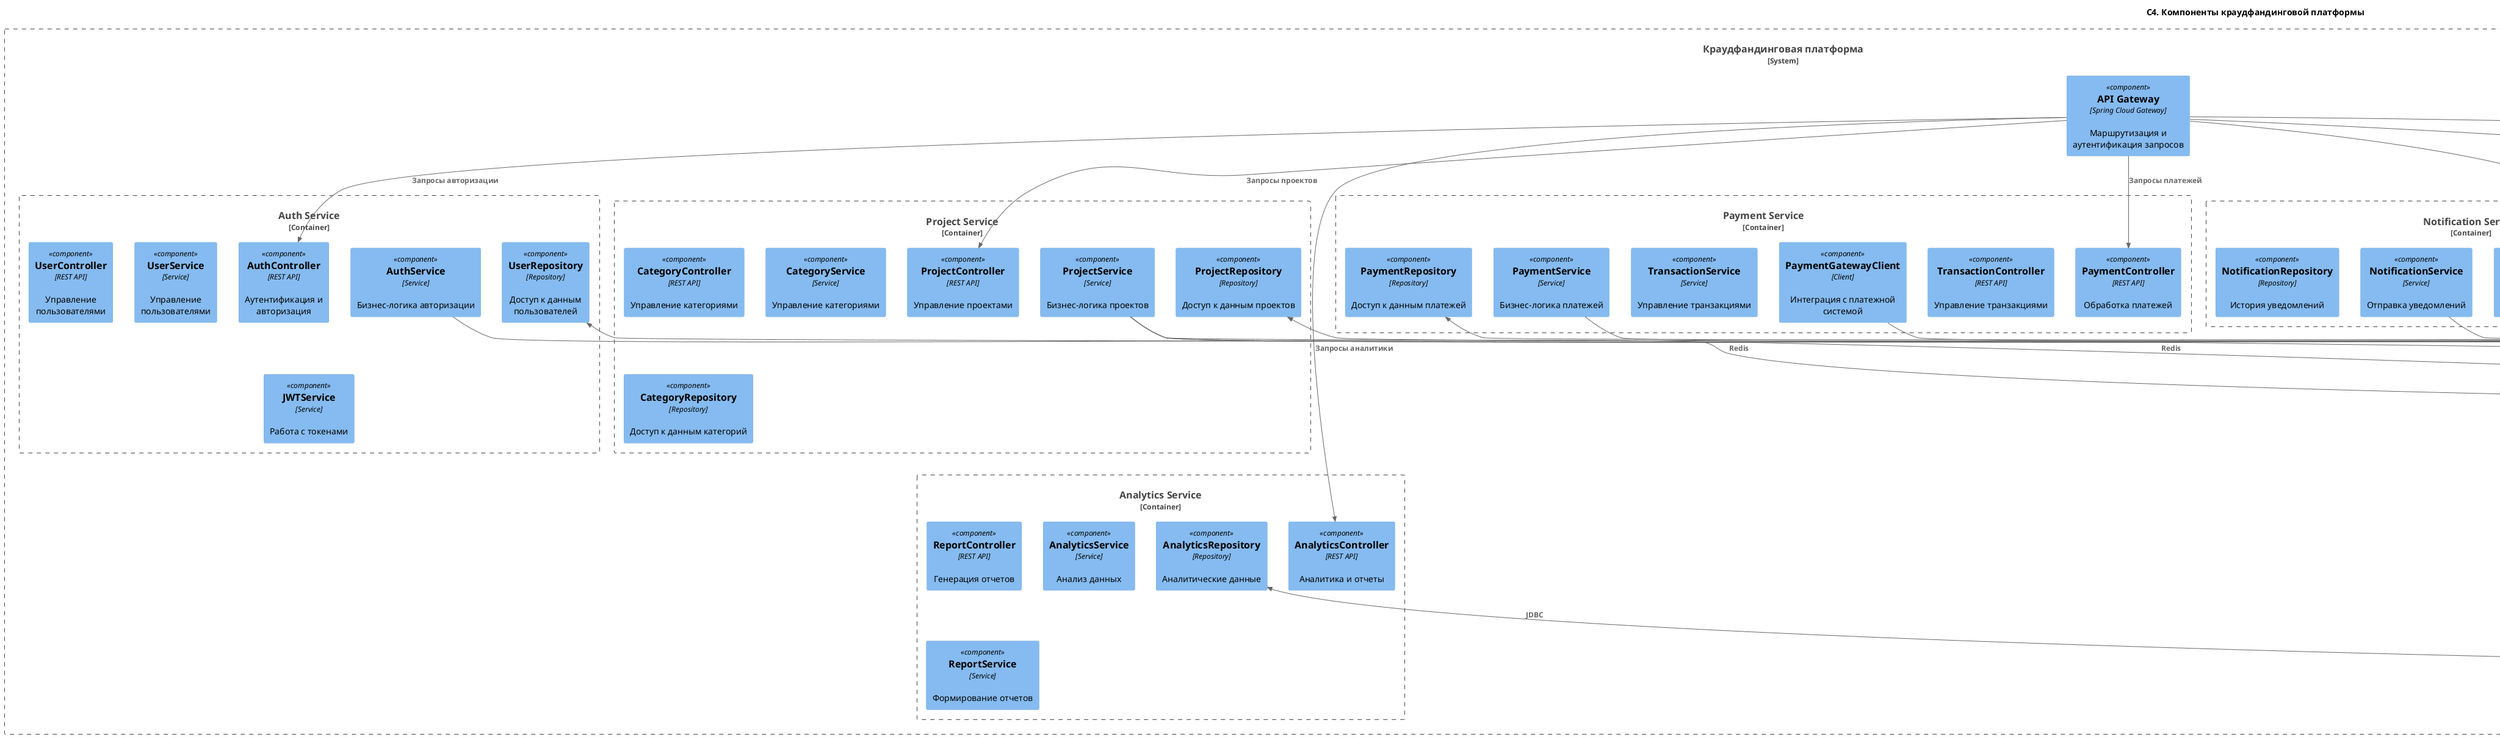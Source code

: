 @startuml
title "C4. Компоненты краудфандинговой платформы"

!include <C4/C4_Component>

' Стили для компонентов
skinparam component {
    BackgroundColor #fff
    BorderColor #000
    FontSize 14
}

System_Boundary(crowdfunding_platform, "Краудфандинговая платформа") {
    ' API Gateway
    Component(gateway, "API Gateway", "Spring Cloud Gateway", "Маршрутизация и аутентификация запросов")
    
    ' Auth Service Components
    Container_Boundary(auth_service, "Auth Service") {
        Component(auth_controller, "AuthController", "REST API", "Аутентификация и авторизация")
        Component(user_controller, "UserController", "REST API", "Управление пользователями")
        Component(auth_service_impl, "AuthService", "Service", "Бизнес-логика авторизации")
        Component(user_service_impl, "UserService", "Service", "Управление пользователями")
        Component(jwt_service, "JWTService", "Service", "Работа с токенами")
        Component(user_repository, "UserRepository", "Repository", "Доступ к данным пользователей")
    }

    ' Project Service Components
    Container_Boundary(project_service, "Project Service") {
        Component(project_controller, "ProjectController", "REST API", "Управление проектами")
        Component(category_controller, "CategoryController", "REST API", "Управление категориями")
        Component(project_service_impl, "ProjectService", "Service", "Бизнес-логика проектов")
        Component(category_service_impl, "CategoryService", "Service", "Управление категориями")
        Component(project_repository, "ProjectRepository", "Repository", "Доступ к данным проектов")
        Component(category_repository, "CategoryRepository", "Repository", "Доступ к данным категорий")
    }

    ' Payment Service Components
    Container_Boundary(payment_service, "Payment Service") {
        Component(payment_controller, "PaymentController", "REST API", "Обработка платежей")
        Component(transaction_controller, "TransactionController", "REST API", "Управление транзакциями")
        Component(payment_service_impl, "PaymentService", "Service", "Бизнес-логика платежей")
        Component(transaction_service_impl, "TransactionService", "Service", "Управление транзакциями")
        Component(payment_repository, "PaymentRepository", "Repository", "Доступ к данным платежей")
        Component(payment_gateway_client, "PaymentGatewayClient", "Client", "Интеграция с платежной системой")
    }

    ' Notification Service Components
    Container_Boundary(notification_service, "Notification Service") {
        Component(notification_controller, "NotificationController", "REST API", "Управление уведомлениями")
        Component(notification_service_impl, "NotificationService", "Service", "Отправка уведомлений")
        Component(email_service, "EmailService", "Service", "Отправка email")
        Component(notification_repository, "NotificationRepository", "Repository", "История уведомлений")
    }

    ' Analytics Service Components
    Container_Boundary(analytics_service, "Analytics Service") {
        Component(analytics_controller, "AnalyticsController", "REST API", "Аналитика и отчеты")
        Component(report_controller, "ReportController", "REST API", "Генерация отчетов")
        Component(analytics_service_impl, "AnalyticsService", "Service", "Анализ данных")
        Component(report_service_impl, "ReportService", "Service", "Формирование отчетов")
        Component(analytics_repository, "AnalyticsRepository", "Repository", "Аналитические данные")
    }

    ' Media Service Components
    Container_Boundary(media_service, "Media Service") {
        Component(media_controller, "MediaController", "REST API", "Управление медиа-файлами")
        Component(media_service_impl, "MediaService", "Service", "Обработка файлов")
        Component(storage_client, "StorageClient", "Client", "Интеграция с хранилищем")
    }

    ' Search Service Components
    Container_Boundary(search_service, "Search Service") {
        Component(search_controller, "SearchController", "REST API", "Поиск по проектам")
        Component(search_service_impl, "SearchService", "Service", "Поисковая логика")
        Component(elastic_client, "ElasticClient", "Client", "Интеграция с ElasticSearch")
    }
}

' Внешние системы
System_Ext(payment_gateway, "Payment Gateway", "Внешняя платежная система")
System_Ext(email_provider, "Email Provider", "Сервис отправки email")
System_Ext(storage_provider, "Storage Provider", "Облачное хранилище")
System_Ext(elastic_search, "ElasticSearch", "Поисковый движок")
System_Ext(social_media, "Social Media", "Социальные сети")

' Базы данных
ContainerDb(main_db, "Main Database", "PostgreSQL", "Основное хранилище")
ContainerDb(analytics_db, "Analytics Database", "PostgreSQL", "Аналитическое хранилище")
ContainerDb(cache, "Cache", "Redis", "Кэширование")

' Брокер сообщений
Container(kafka, "Message Broker", "Kafka", "Обмен событиями")

' Связи между компонентами
Rel(gateway, auth_controller, "Запросы авторизации")
Rel(gateway, project_controller, "Запросы проектов")
Rel(gateway, payment_controller, "Запросы платежей")
Rel(gateway, notification_controller, "Запросы уведомлений")
Rel(gateway, analytics_controller, "Запросы аналитики")
Rel(gateway, media_controller, "Запросы медиа")
Rel(gateway, search_controller, "Поисковые запросы")

' Связи с внешними системами
Rel(payment_gateway_client, payment_gateway, "HTTPS")
Rel(email_service, email_provider, "SMTP")
Rel(storage_client, storage_provider, "HTTPS")
Rel(elastic_client, elastic_search, "HTTPS")
Rel(project_service_impl, social_media, "HTTPS")

' Связи с базами данных
Rel_Back(user_repository, main_db, "JDBC")
Rel_Back(project_repository, main_db, "JDBC")
Rel_Back(payment_repository, main_db, "JDBC")
Rel_Back(analytics_repository, analytics_db, "JDBC")

' Связи с кэшем
Rel(auth_service_impl, cache, "Redis")
Rel(project_service_impl, cache, "Redis")

' Связи с Kafka
Rel(payment_service_impl, kafka, "События платежей")
Rel(project_service_impl, kafka, "События проектов")
Rel(notification_service_impl, kafka, "События уведомлений")

@enduml
